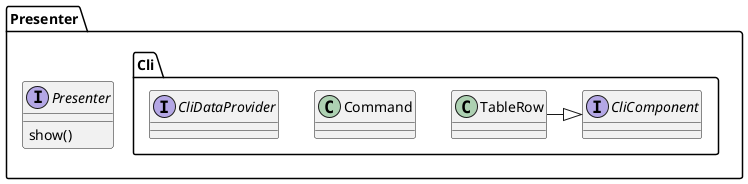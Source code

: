 @startuml

!startsub Cli
package Presenter {

  interface Presenter {
    show()
  }
  package Cli {
    class Command
    interface CliComponent
    interface CliDataProvider
    class TableRow

    TableRow -|> CliComponent
  }
}

!endsub
@enduml
